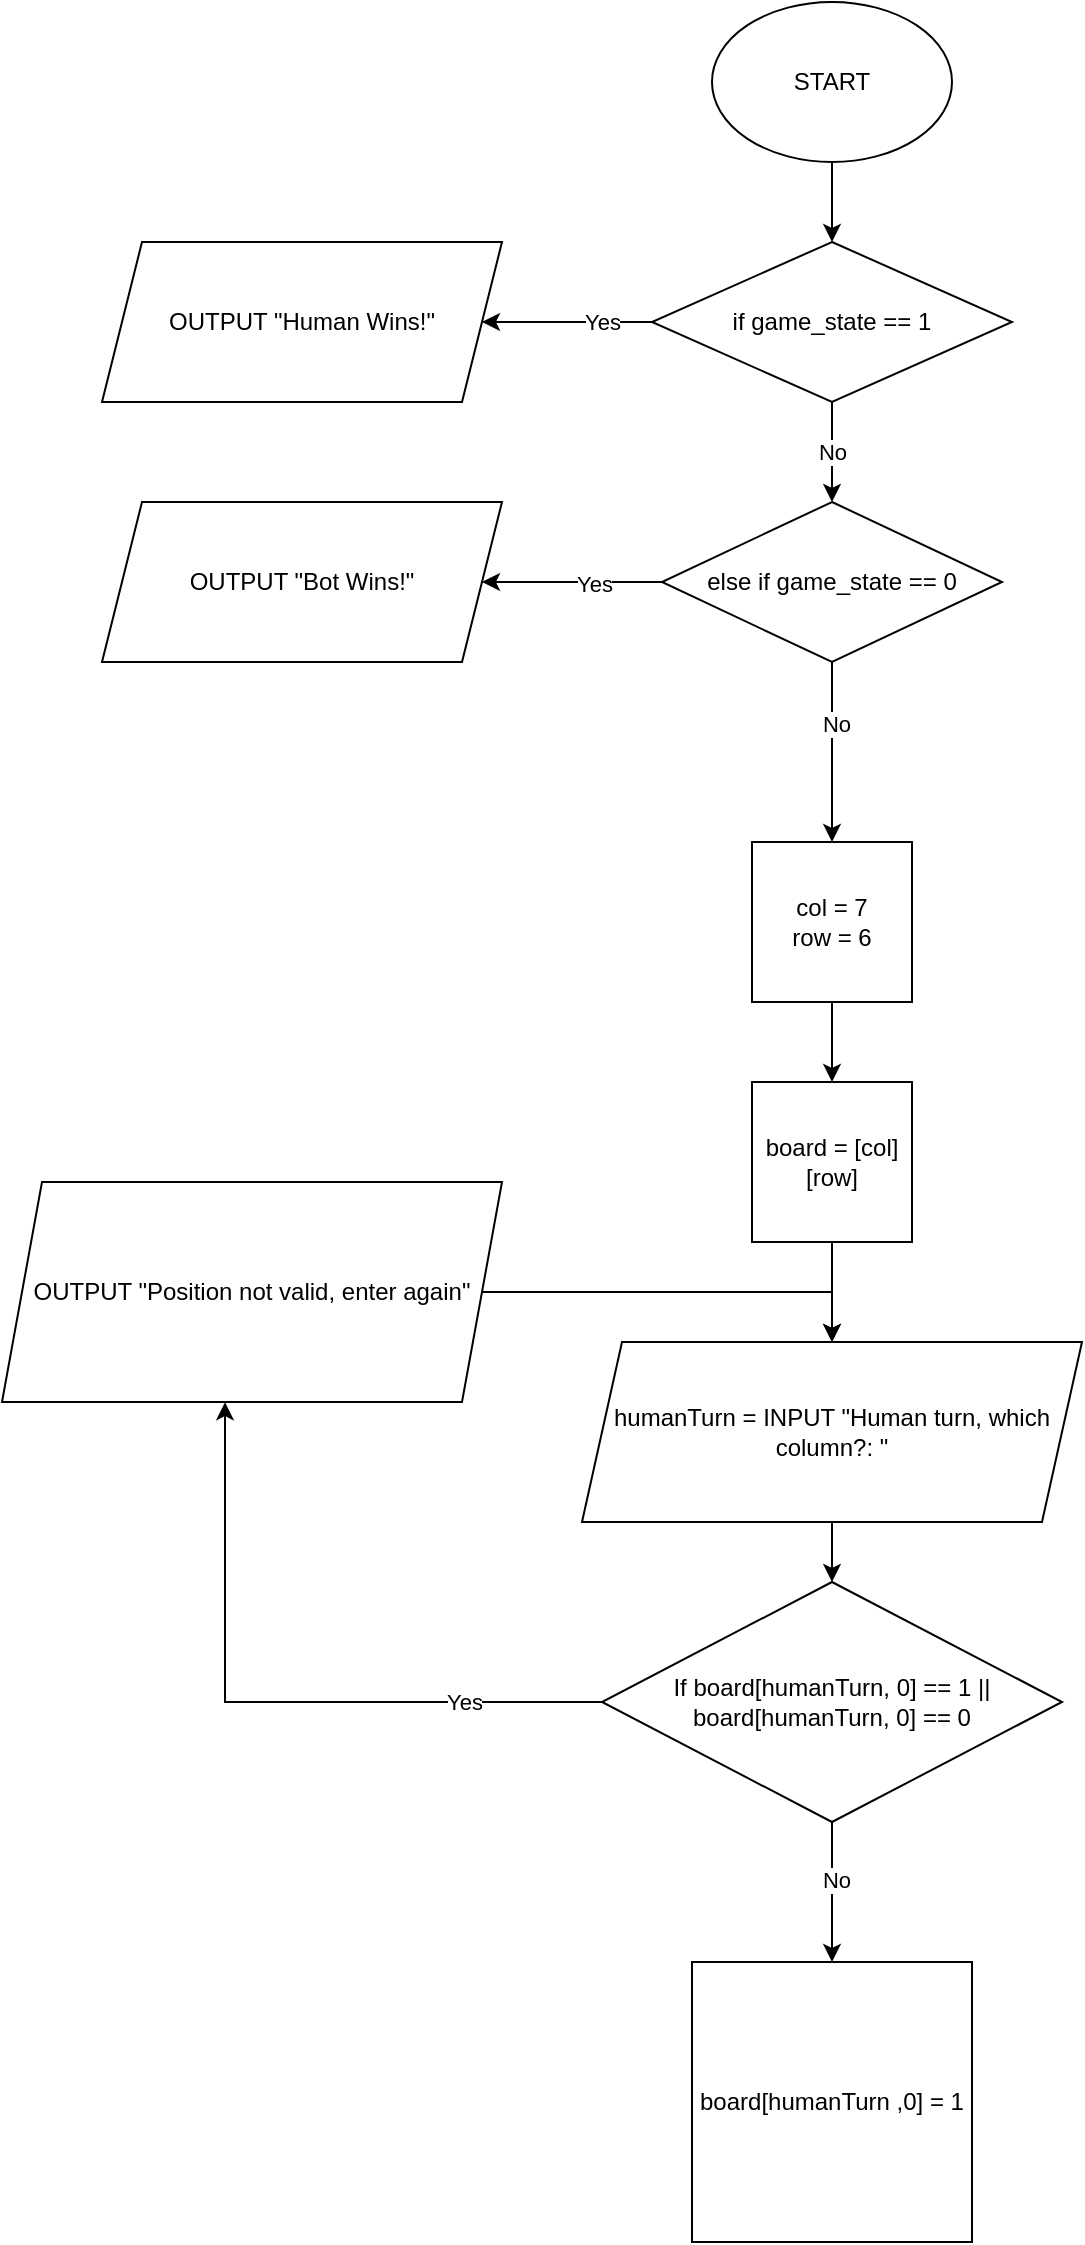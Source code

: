 <mxfile version="24.8.4">
  <diagram name="Page-1" id="i8GSdYOKzzLzcijGYPF3">
    <mxGraphModel dx="1678" dy="921" grid="1" gridSize="10" guides="1" tooltips="1" connect="1" arrows="1" fold="1" page="1" pageScale="1" pageWidth="827" pageHeight="1169" math="0" shadow="0">
      <root>
        <mxCell id="0" />
        <mxCell id="1" parent="0" />
        <mxCell id="_2Vfo-zxPoyLCRZKS8gb-29" style="edgeStyle=orthogonalEdgeStyle;rounded=0;orthogonalLoop=1;jettySize=auto;html=1;exitX=0.5;exitY=1;exitDx=0;exitDy=0;entryX=0.5;entryY=0;entryDx=0;entryDy=0;" edge="1" parent="1" source="_2Vfo-zxPoyLCRZKS8gb-1" target="_2Vfo-zxPoyLCRZKS8gb-28">
          <mxGeometry relative="1" as="geometry" />
        </mxCell>
        <mxCell id="_2Vfo-zxPoyLCRZKS8gb-1" value="START" style="ellipse;whiteSpace=wrap;html=1;" vertex="1" parent="1">
          <mxGeometry x="465" y="10" width="120" height="80" as="geometry" />
        </mxCell>
        <mxCell id="_2Vfo-zxPoyLCRZKS8gb-32" style="edgeStyle=orthogonalEdgeStyle;rounded=0;orthogonalLoop=1;jettySize=auto;html=1;exitX=0.5;exitY=1;exitDx=0;exitDy=0;entryX=0.5;entryY=0;entryDx=0;entryDy=0;" edge="1" parent="1" source="_2Vfo-zxPoyLCRZKS8gb-3" target="_2Vfo-zxPoyLCRZKS8gb-8">
          <mxGeometry relative="1" as="geometry" />
        </mxCell>
        <mxCell id="_2Vfo-zxPoyLCRZKS8gb-3" value="board = [col][row]" style="whiteSpace=wrap;html=1;aspect=fixed;" vertex="1" parent="1">
          <mxGeometry x="485" y="550" width="80" height="80" as="geometry" />
        </mxCell>
        <mxCell id="_2Vfo-zxPoyLCRZKS8gb-7" style="edgeStyle=orthogonalEdgeStyle;rounded=0;orthogonalLoop=1;jettySize=auto;html=1;exitX=0.5;exitY=1;exitDx=0;exitDy=0;entryX=0.5;entryY=0;entryDx=0;entryDy=0;" edge="1" parent="1" source="_2Vfo-zxPoyLCRZKS8gb-5" target="_2Vfo-zxPoyLCRZKS8gb-3">
          <mxGeometry relative="1" as="geometry" />
        </mxCell>
        <mxCell id="_2Vfo-zxPoyLCRZKS8gb-5" value="col = 7&lt;div&gt;row = 6&lt;/div&gt;" style="whiteSpace=wrap;html=1;aspect=fixed;" vertex="1" parent="1">
          <mxGeometry x="485" y="430" width="80" height="80" as="geometry" />
        </mxCell>
        <mxCell id="_2Vfo-zxPoyLCRZKS8gb-33" style="edgeStyle=orthogonalEdgeStyle;rounded=0;orthogonalLoop=1;jettySize=auto;html=1;exitX=0.5;exitY=1;exitDx=0;exitDy=0;entryX=0.5;entryY=0;entryDx=0;entryDy=0;" edge="1" parent="1" source="_2Vfo-zxPoyLCRZKS8gb-8" target="_2Vfo-zxPoyLCRZKS8gb-19">
          <mxGeometry relative="1" as="geometry" />
        </mxCell>
        <mxCell id="_2Vfo-zxPoyLCRZKS8gb-8" value="humanTurn = INPUT &quot;Human turn, which column?: &quot;" style="shape=parallelogram;perimeter=parallelogramPerimeter;whiteSpace=wrap;html=1;fixedSize=1;" vertex="1" parent="1">
          <mxGeometry x="400" y="680" width="250" height="90" as="geometry" />
        </mxCell>
        <mxCell id="_2Vfo-zxPoyLCRZKS8gb-34" style="edgeStyle=orthogonalEdgeStyle;rounded=0;orthogonalLoop=1;jettySize=auto;html=1;exitX=0.5;exitY=1;exitDx=0;exitDy=0;entryX=0.5;entryY=0;entryDx=0;entryDy=0;" edge="1" parent="1" source="_2Vfo-zxPoyLCRZKS8gb-19" target="_2Vfo-zxPoyLCRZKS8gb-26">
          <mxGeometry relative="1" as="geometry" />
        </mxCell>
        <mxCell id="_2Vfo-zxPoyLCRZKS8gb-47" value="No" style="edgeLabel;html=1;align=center;verticalAlign=middle;resizable=0;points=[];" vertex="1" connectable="0" parent="_2Vfo-zxPoyLCRZKS8gb-34">
          <mxGeometry x="-0.172" y="2" relative="1" as="geometry">
            <mxPoint as="offset" />
          </mxGeometry>
        </mxCell>
        <mxCell id="_2Vfo-zxPoyLCRZKS8gb-19" value="If board[humanTurn, 0] == 1 || board[humanTurn, 0] == 0" style="rhombus;whiteSpace=wrap;html=1;" vertex="1" parent="1">
          <mxGeometry x="410" y="800" width="230" height="120" as="geometry" />
        </mxCell>
        <mxCell id="_2Vfo-zxPoyLCRZKS8gb-42" style="edgeStyle=orthogonalEdgeStyle;rounded=0;orthogonalLoop=1;jettySize=auto;html=1;entryX=0.5;entryY=0;entryDx=0;entryDy=0;" edge="1" parent="1" source="_2Vfo-zxPoyLCRZKS8gb-20" target="_2Vfo-zxPoyLCRZKS8gb-8">
          <mxGeometry relative="1" as="geometry" />
        </mxCell>
        <mxCell id="_2Vfo-zxPoyLCRZKS8gb-20" value="OUTPUT &quot;Position not valid, enter again&quot;" style="shape=parallelogram;perimeter=parallelogramPerimeter;whiteSpace=wrap;html=1;fixedSize=1;" vertex="1" parent="1">
          <mxGeometry x="110" y="600" width="250" height="110" as="geometry" />
        </mxCell>
        <mxCell id="_2Vfo-zxPoyLCRZKS8gb-26" value="board[humanTurn ,0] = 1" style="whiteSpace=wrap;html=1;aspect=fixed;" vertex="1" parent="1">
          <mxGeometry x="455" y="990" width="140" height="140" as="geometry" />
        </mxCell>
        <mxCell id="_2Vfo-zxPoyLCRZKS8gb-49" style="edgeStyle=orthogonalEdgeStyle;rounded=0;orthogonalLoop=1;jettySize=auto;html=1;entryX=1;entryY=0.5;entryDx=0;entryDy=0;" edge="1" parent="1" source="_2Vfo-zxPoyLCRZKS8gb-28" target="_2Vfo-zxPoyLCRZKS8gb-48">
          <mxGeometry relative="1" as="geometry" />
        </mxCell>
        <mxCell id="_2Vfo-zxPoyLCRZKS8gb-56" value="Yes" style="edgeLabel;html=1;align=center;verticalAlign=middle;resizable=0;points=[];" vertex="1" connectable="0" parent="_2Vfo-zxPoyLCRZKS8gb-49">
          <mxGeometry x="-0.406" relative="1" as="geometry">
            <mxPoint as="offset" />
          </mxGeometry>
        </mxCell>
        <mxCell id="_2Vfo-zxPoyLCRZKS8gb-59" value="No" style="edgeStyle=orthogonalEdgeStyle;rounded=0;orthogonalLoop=1;jettySize=auto;html=1;exitX=0.5;exitY=1;exitDx=0;exitDy=0;entryX=0.5;entryY=0;entryDx=0;entryDy=0;" edge="1" parent="1" source="_2Vfo-zxPoyLCRZKS8gb-28" target="_2Vfo-zxPoyLCRZKS8gb-57">
          <mxGeometry relative="1" as="geometry" />
        </mxCell>
        <mxCell id="_2Vfo-zxPoyLCRZKS8gb-28" value="if game_state == 1" style="rhombus;whiteSpace=wrap;html=1;" vertex="1" parent="1">
          <mxGeometry x="435" y="130" width="180" height="80" as="geometry" />
        </mxCell>
        <mxCell id="_2Vfo-zxPoyLCRZKS8gb-44" style="edgeStyle=orthogonalEdgeStyle;rounded=0;orthogonalLoop=1;jettySize=auto;html=1;entryX=0.446;entryY=1.001;entryDx=0;entryDy=0;entryPerimeter=0;" edge="1" parent="1" source="_2Vfo-zxPoyLCRZKS8gb-19" target="_2Vfo-zxPoyLCRZKS8gb-20">
          <mxGeometry relative="1" as="geometry" />
        </mxCell>
        <mxCell id="_2Vfo-zxPoyLCRZKS8gb-45" value="Yes" style="edgeLabel;html=1;align=center;verticalAlign=middle;resizable=0;points=[];" vertex="1" connectable="0" parent="_2Vfo-zxPoyLCRZKS8gb-44">
          <mxGeometry x="-0.593" relative="1" as="geometry">
            <mxPoint as="offset" />
          </mxGeometry>
        </mxCell>
        <mxCell id="_2Vfo-zxPoyLCRZKS8gb-48" value="OUTPUT &quot;Human Wins!&quot;" style="shape=parallelogram;perimeter=parallelogramPerimeter;whiteSpace=wrap;html=1;fixedSize=1;" vertex="1" parent="1">
          <mxGeometry x="160" y="130" width="200" height="80" as="geometry" />
        </mxCell>
        <mxCell id="_2Vfo-zxPoyLCRZKS8gb-61" style="edgeStyle=orthogonalEdgeStyle;rounded=0;orthogonalLoop=1;jettySize=auto;html=1;exitX=0;exitY=0.5;exitDx=0;exitDy=0;entryX=1;entryY=0.5;entryDx=0;entryDy=0;" edge="1" parent="1" source="_2Vfo-zxPoyLCRZKS8gb-57" target="_2Vfo-zxPoyLCRZKS8gb-60">
          <mxGeometry relative="1" as="geometry" />
        </mxCell>
        <mxCell id="_2Vfo-zxPoyLCRZKS8gb-63" value="Yes" style="edgeLabel;html=1;align=center;verticalAlign=middle;resizable=0;points=[];" vertex="1" connectable="0" parent="_2Vfo-zxPoyLCRZKS8gb-61">
          <mxGeometry x="-0.248" y="1" relative="1" as="geometry">
            <mxPoint as="offset" />
          </mxGeometry>
        </mxCell>
        <mxCell id="_2Vfo-zxPoyLCRZKS8gb-64" style="edgeStyle=orthogonalEdgeStyle;rounded=0;orthogonalLoop=1;jettySize=auto;html=1;exitX=0.5;exitY=1;exitDx=0;exitDy=0;entryX=0.5;entryY=0;entryDx=0;entryDy=0;" edge="1" parent="1" source="_2Vfo-zxPoyLCRZKS8gb-57" target="_2Vfo-zxPoyLCRZKS8gb-5">
          <mxGeometry relative="1" as="geometry" />
        </mxCell>
        <mxCell id="_2Vfo-zxPoyLCRZKS8gb-65" value="No" style="edgeLabel;html=1;align=center;verticalAlign=middle;resizable=0;points=[];" vertex="1" connectable="0" parent="_2Vfo-zxPoyLCRZKS8gb-64">
          <mxGeometry x="-0.31" y="2" relative="1" as="geometry">
            <mxPoint as="offset" />
          </mxGeometry>
        </mxCell>
        <mxCell id="_2Vfo-zxPoyLCRZKS8gb-57" value="else if game_state == 0" style="rhombus;whiteSpace=wrap;html=1;" vertex="1" parent="1">
          <mxGeometry x="440" y="260" width="170" height="80" as="geometry" />
        </mxCell>
        <mxCell id="_2Vfo-zxPoyLCRZKS8gb-60" value="OUTPUT &quot;Bot Wins!&quot;" style="shape=parallelogram;perimeter=parallelogramPerimeter;whiteSpace=wrap;html=1;fixedSize=1;" vertex="1" parent="1">
          <mxGeometry x="160" y="260" width="200" height="80" as="geometry" />
        </mxCell>
      </root>
    </mxGraphModel>
  </diagram>
</mxfile>
